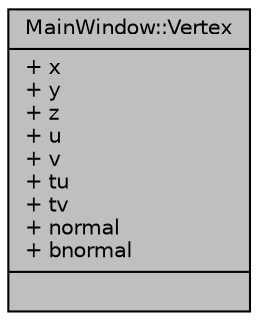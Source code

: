 digraph "MainWindow::Vertex"
{
  edge [fontname="Helvetica",fontsize="10",labelfontname="Helvetica",labelfontsize="10"];
  node [fontname="Helvetica",fontsize="10",shape=record];
  Node1 [label="{MainWindow::Vertex\n|+ x\l+ y\l+ z\l+ u\l+ v\l+ tu\l+ tv\l+ normal\l+ bnormal\l|}",height=0.2,width=0.4,color="black", fillcolor="grey75", style="filled", fontcolor="black"];
}
